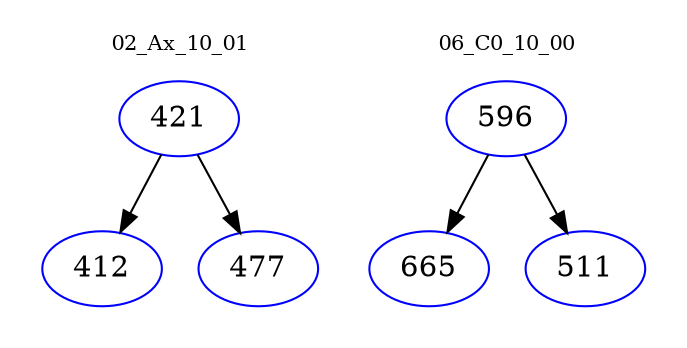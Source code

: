 digraph{
subgraph cluster_0 {
color = white
label = "02_Ax_10_01";
fontsize=10;
T0_421 [label="421", color="blue"]
T0_421 -> T0_412 [color="black"]
T0_412 [label="412", color="blue"]
T0_421 -> T0_477 [color="black"]
T0_477 [label="477", color="blue"]
}
subgraph cluster_1 {
color = white
label = "06_C0_10_00";
fontsize=10;
T1_596 [label="596", color="blue"]
T1_596 -> T1_665 [color="black"]
T1_665 [label="665", color="blue"]
T1_596 -> T1_511 [color="black"]
T1_511 [label="511", color="blue"]
}
}
